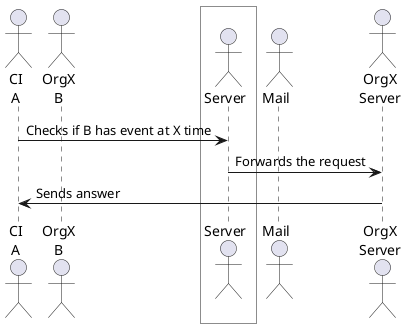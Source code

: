 @startuml

actor "CI\nA" as A
actor "OrgX\nB" as B
box " " #White
	actor Server
end box
actor Mail
actor "OrgX\nServer" as Server2

A -> Server : Checks if B has event at X time
Server -> Server2 : Forwards the request
Server2 -> A : Sends answer

@enduml